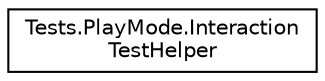 digraph "Graphical Class Hierarchy"
{
 // LATEX_PDF_SIZE
  edge [fontname="Helvetica",fontsize="10",labelfontname="Helvetica",labelfontsize="10"];
  node [fontname="Helvetica",fontsize="10",shape=record];
  rankdir="LR";
  Node0 [label="Tests.PlayMode.Interaction\lTestHelper",height=0.2,width=0.4,color="black", fillcolor="white", style="filled",URL="$class_tests_1_1_play_mode_1_1_interaction_test_helper.html",tooltip=" "];
}
